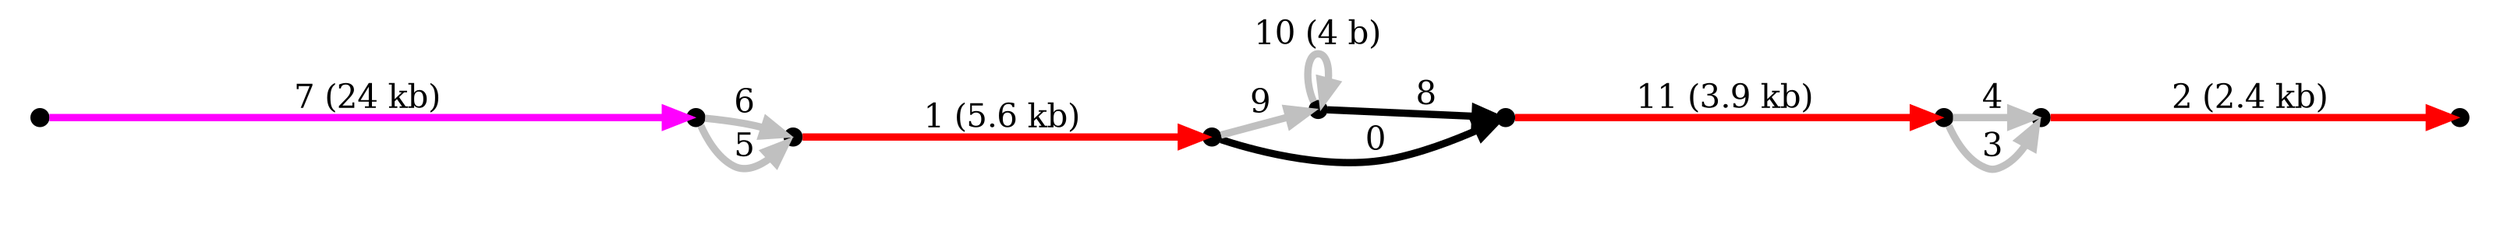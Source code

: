 digraph G {

node [width=0.15,height=0.15,fontsize=10,shape=point];
edge [fontsize=20,arrowsize=1.3,penwidth=4.5];
margin=0.1;
rankdir=LR;
nodesep=0.4;
labeljust=l;

subgraph cluster0 {
color=white;
0 -> 2 [minlen=2,color=black,label="0"];
0 -> 3 [minlen=1,color=gray,label="9"];
1 -> 0 [minlen=4,color=red,label="1 (5.6 kb)"];
2 -> 6 [minlen=4,color=red,label="11 (3.9 kb)"];
3 -> 2 [minlen=2,color=black,label="8"];
3 -> 3 [minlen=1,color=gray,label="10 (4 b)"];
5 -> 4 [minlen=4,color=red,label="2 (2.4 kb)"];
6 -> 5 [minlen=1,color=gray,label="3"];
6 -> 5 [minlen=1,color=gray,label="4"];
7 -> 1 [minlen=1,color=gray,label="5"];
7 -> 1 [minlen=1,color=gray,label="6"];
8 -> 7 [minlen=8,color=magenta,style=bold,label="7 (24 kb)",labelangle=180,weight=10000,labeldistance=5,labelfontsize=18,labelfontname="Times-Bold"];
}

}
